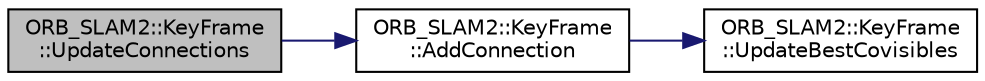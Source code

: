 digraph "ORB_SLAM2::KeyFrame::UpdateConnections"
{
  edge [fontname="Helvetica",fontsize="10",labelfontname="Helvetica",labelfontsize="10"];
  node [fontname="Helvetica",fontsize="10",shape=record];
  rankdir="LR";
  Node124 [label="ORB_SLAM2::KeyFrame\l::UpdateConnections",height=0.2,width=0.4,color="black", fillcolor="grey75", style="filled", fontcolor="black"];
  Node124 -> Node125 [color="midnightblue",fontsize="10",style="solid",fontname="Helvetica"];
  Node125 [label="ORB_SLAM2::KeyFrame\l::AddConnection",height=0.2,width=0.4,color="black", fillcolor="white", style="filled",URL="$class_o_r_b___s_l_a_m2_1_1_key_frame.html#a8d21a23485b7c104a73d6ad3cccf4e93",tooltip="为关键帧之间添加连接 "];
  Node125 -> Node126 [color="midnightblue",fontsize="10",style="solid",fontname="Helvetica"];
  Node126 [label="ORB_SLAM2::KeyFrame\l::UpdateBestCovisibles",height=0.2,width=0.4,color="black", fillcolor="white", style="filled",URL="$class_o_r_b___s_l_a_m2_1_1_key_frame.html#a09cb8502509c136536bf8d45793f8872",tooltip="按照权重对连接的关键帧进行排序 "];
}
